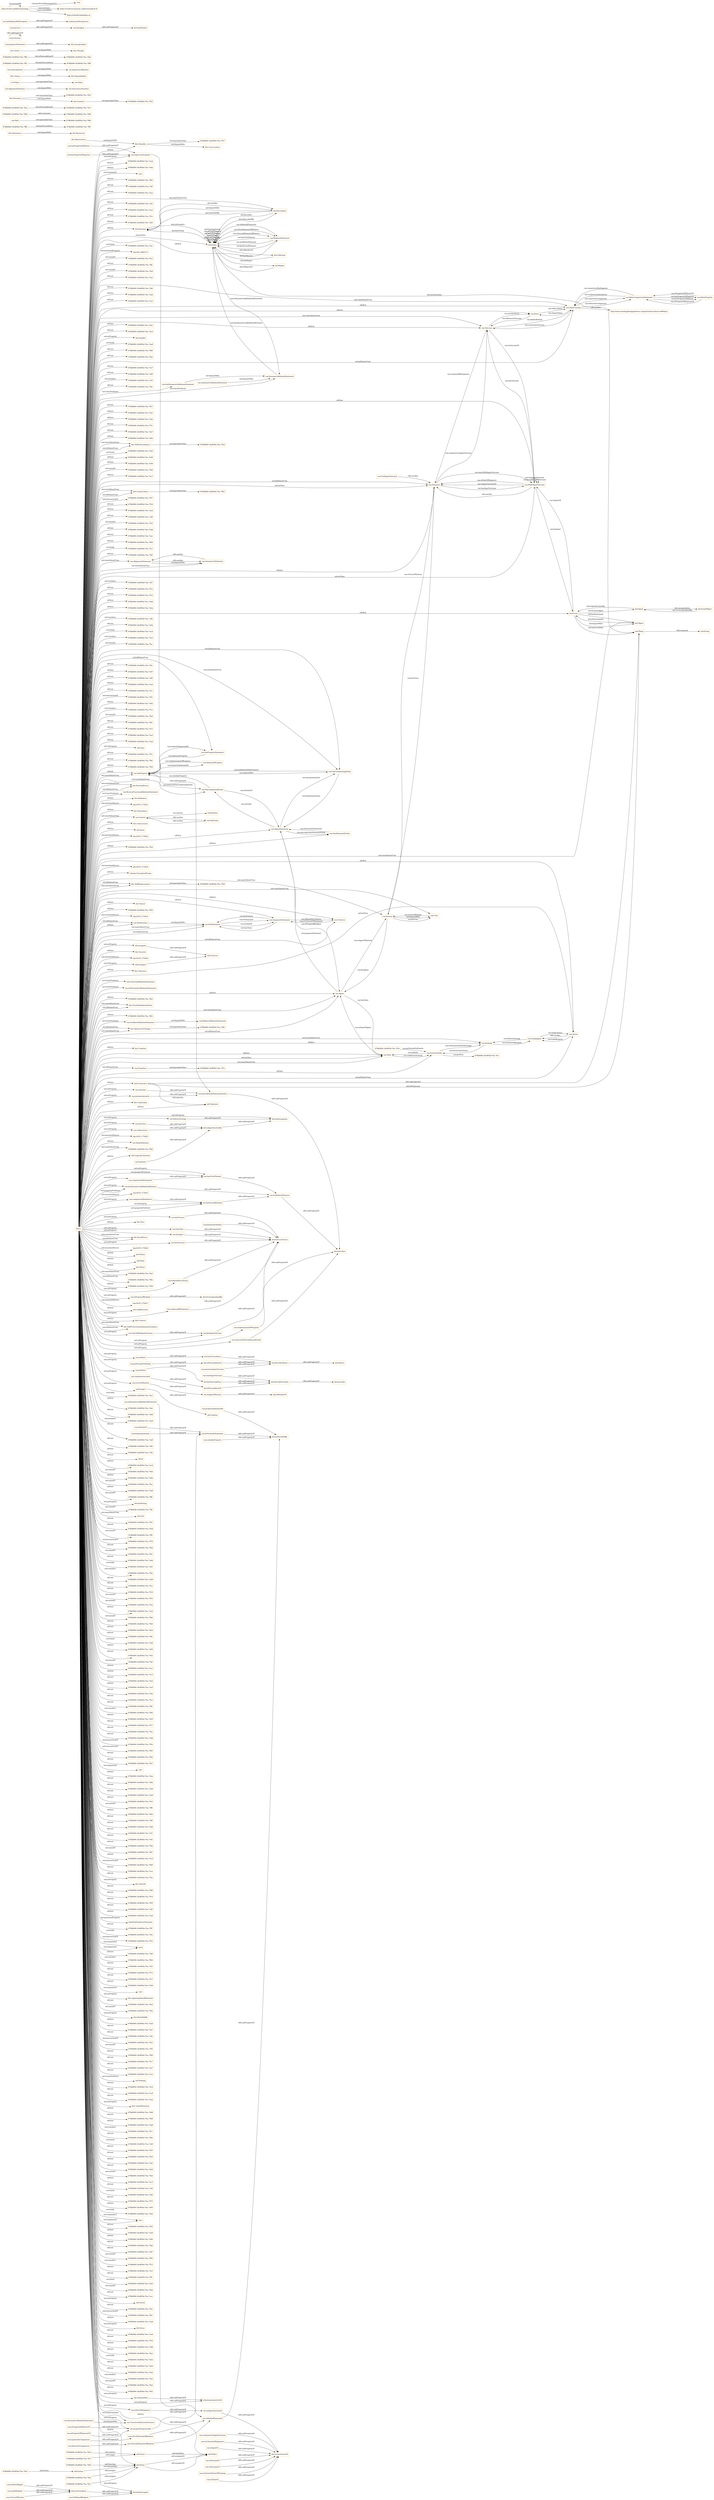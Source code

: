 digraph ar2dtool_diagram { 
rankdir=LR;
size="1501"
node [shape = rectangle, color="orange"]; "678bf490:18c895bc74a:-7f2d" "bhv:Dominance" "678bf490:18c895bc74a:-7f56" "dul:Situation" "678bf490:18c895bc74a:-7ff6" "odrl:Action" "vae:Path" "678bf490:18c895bc74a:-7fdb" "678bf490:18c895bc74a:-7fea" "678bf490:18c895bc74a:-7f43" "vae:AntiSymmetricRelationStatement" "bhv:PersonalFocus" "vae:ReverseFunctionalRelationStatement" "bhv:Hedonism" "obo:NCIT_C75921" "bhv:Societal" "bhv:Universalism" "vae:AwarenessSituation" "vae:Value" "678bf490:18c895bc74a:-7f39" "bhv:Stimulation" "odrl:Policy" "bhv:Achievement" "dul:Norm" "obo:NCIT_C75922" "vae:AlignmentSituation" "odrl:Operator" "678bf490:18c895bc74a:-7f24" "vae:VaeProperty" "bhv:SelfTrascendence" "678bf490:18c895bc74a:-7f84" "vae:Outcome" "vae:AsymmetricRelationStatement" "obo:NCIT_C75918" "schema:ConceptualFrame" "vae:VaeEntity" "vae:MultiInputOutcome" "bhv:Conservation" "678bf490:18c895bc74a:-7fe4" "vae:AlignmentStatement" "bhv:Dependability" "dul:SocialObject" "bhv:Caring" "odrl:Asset" "bhv:Nature" "678bf490:18c895bc74a:-7f50" "vae:Generalization" "obo:NCIT_C75919" "vae:Context" "vae:SymmetricRelationStatement" "vae:ActionOnState" "vae:VaeStatement" "678bf490:18c895bc74a:-7fde" "bhv:Security" "obo:NCIT_C75924" "dul:Object" "bhv:Tolerance" "vae:System" "bhv:Humility" "678bf490:18c895bc74a:-7ff3" "678bf490:18c895bc74a:-7fcc" "vae:FunctionalRelationStatement" "odrl:Party" "vae:AntiTransitiveRelationStatement" "vae:Norm" "678bf490:18c895bc74a:-7ffc" "678bf490:18c895bc74a:-7f42" "678bf490:18c895bc74a:-7fe1" "bhv:GrowthAndAnxietyFree" "vae:User" "678bf490:18c895bc74a:-7f62" "vae:Sequence" "vae:AgentStatement" "678bf490:18c895bc74a:-7f25" "vae:VaeConditionedEntity" "678bf490:18c895bc74a:-7ff9" "bhv:Tradition" "dul:Event" "dul:Agent" "678bf490:18c895bc74a:-7fd5" "678bf490:18c895bc74a:-7fe7" "bhv:SelfEnhancement" "vae:Strategy" "vae:Agent" "bhv:Benevolence" "vae:FinalInputOutcome" "vae:VaeSituation" "bhv:Conformity" "vae:Action" "vae:TransitiveRelationStatement" "bhv:Resources" "dul:Collection" "vae:AwarenessStatement" "vae:IrreflexiveRelationStatement" "obo:NCIT_C75925" "vae:ValueDefinition" "bhv:OpennessToChange" "678bf490:18c895bc74a:-7f94" "vae:ActingAgent" "odrl:LogicalConstraint" "vae:ValueConcept" "vae:ValueProperty" "vae:ValueComparisonStatement" "vae:VaeStatementEntity" "678bf490:18c895bc74a:-7ff0" "vae:Criterion" "obo:NCIT_C75915" "bhv:Thought" "vae:Transition" "vae:State" "dul:Entity" "bhv:Face" "vae:VaeConditioningEntity" "vae:VaePropertyStatement" "678bf490:18c895bc74a:-7f63" "bhv:SocialFocus" "obo:NCIT_C75920" "odrl:Constraint" "vae:IntransitiveRelationStatement" "vae:OptimizedProperty" "dul:Theory" "dul:Region" "678bf490:18c895bc74a:-7fc9" "dul:Description" "bhv:Action" "678bf490:18c895bc74a:-7fd8" "vcvf:Value" "odrl:Rule" "bhv:Power" "vae:ImportanceRelation" "678bf490:18c895bc74a:-7fa5" "bhv:Personal" "vae:ReflexiveRelationStatement" "678bf490:18c895bc74a:-7fd2" "678bf490:18c895bc74a:-7f57" "678bf490:18c895bc74a:-7f7a" "678bf490:18c895bc74a:-7fcf" "678bf490:18c895bc74a:-7f9e" "678bf490:18c895bc74a:-7f38" "obo:NCIT_C75917" "vae:ArgumentStatement" "678bf490:18c895bc74a:-7f4b" "bhv:SelfDirection" "bhv:Concern" "vae:RelationStatement" "678bf490:18c895bc74a:-7fed" "bhv:SelfProtectionAndAnxietyAvoidance" ; /*classes style*/
	"bhv:Action" -> "bhv:Thought" [ label = "owl:disjointWith" ];
	"vae:AsymmetricRelationStatement" -> "vae:SymmetricRelationStatement" [ label = "owl:disjointWith" ];
	"vae:proposesStatement" -> "dul:conceptualizes" [ label = "rdfs:subPropertyOf" ];
	"vae:previousInputOutcome" -> "dul:directlyFollows" [ label = "rdfs:subPropertyOf" ];
	"vae:nextInputOutcome" -> "dul:directlyPrecedes" [ label = "rdfs:subPropertyOf" ];
	"vae:VaeSituation" -> "vae:VaeStatement" [ label = "owl:disjointWith" ];
	"vae:hasTrace" -> "dul:isAgentInvolvedIn" [ label = "rdfs:subPropertyOf" ];
	"vae:comparisonHasInferior" -> "vae:hasSecondElement" [ label = "rdfs:subPropertyOf" ];
	"vae:Path" -> "678bf490:18c895bc74a:-7f84" [ label = "owl:equivalentClass" ];
	"vae:isInputOf" -> "dul:isConstituentOf" [ label = "rdfs:subPropertyOf" ];
	"vae:isSymmetricallyRelatedElementIn" -> "vae:isRelatedElementIn" [ label = "rdfs:subPropertyOf" ];
	"dul:involvesAgent" -> "dul:hasParticipant" [ label = "rdfs:subPropertyOf" ];
	"terms:license" -> "terms:license" [ label = "rdfs:subPropertyOf" ];
	"dul:isAgentInvolvedIn" -> "dul:isParticipantIn" [ label = "rdfs:subPropertyOf" ];
	"bhv:SelfTrascendence" -> "678bf490:18c895bc74a:-7f2d" [ label = "owl:equivalentClass" ];
	"vae:describesVaeStatementEntity" -> "dul:describes" [ label = "rdfs:subPropertyOf" ];
	"dul:Event" -> "dul:Object" [ label = "owl:disjointWith" ];
	"vae:isPremiseOf" -> "dul:isConstituentOf" [ label = "rdfs:subPropertyOf" ];
	"vae:interpretationOn" -> "vae:describesVaeStatementEntity" [ label = "rdfs:subPropertyOf" ];
	"dul:Description" -> "dul:Situation" [ label = "owl:disjointWith" ];
	"odrl:Action" -> "odrl:Party" [ label = "owl:disjointWith" ];
	"vae:madeByAgent" -> "dul:involvesAgent" [ label = "rdfs:subPropertyOf" ];
	"dul:isPreconditionOf" -> "dul:directlyPrecedes" [ label = "rdfs:subPropertyOf" ];
	"vae:isOutcomeOf" -> "dul:isConstituentOf" [ label = "rdfs:subPropertyOf" ];
	"vae:isPresentInStatement" -> "dul:isDescribedBy" [ label = "rdfs:subPropertyOf" ];
	"vae:hasInput" -> "dul:hasConstituent" [ label = "rdfs:subPropertyOf" ];
	"bhv:Personal" -> "bhv:Societal" [ label = "owl:disjointWith" ];
	"bhv:Personal" -> "678bf490:18c895bc74a:-7f43" [ label = "owl:equivalentClass" ];
	"vae:hasUser" -> "vae:hasAgent" [ label = "rdfs:subPropertyOf" ];
	"vae:hasRelatedElement" -> "dul:describes" [ label = "rdfs:subPropertyOf" ];
	"vae:onState" -> "dul:hasPrecondition" [ label = "rdfs:subPropertyOf" ];
	"vae:hasActionOnState" -> "dul:hasConstituent" [ label = "rdfs:subPropertyOf" ];
	"dul:hasPrecondition" -> "dul:directlyFollows" [ label = "rdfs:subPropertyOf" ];
	"vae:hasPropertyOfSuperior" -> "vae:expressesProperty" [ label = "rdfs:subPropertyOf" ];
	"bhv:Conservation" -> "678bf490:18c895bc74a:-7f63" [ label = "owl:equivalentClass" ];
	"bhv:Societal" -> "678bf490:18c895bc74a:-7f25" [ label = "owl:equivalentClass" ];
	"vae:Transition" -> "678bf490:18c895bc74a:-7f7a" [ label = "owl:equivalentClass" ];
	"vae:comparisonHasSuperior" -> "vae:hasFirstElement" [ label = "rdfs:subPropertyOf" ];
	"vae:hasOutcome" -> "dul:hasConstituent" [ label = "rdfs:subPropertyOf" ];
	"vae:isProposedByAgent" -> "dul:isConceptualizedBy" [ label = "rdfs:subPropertyOf" ];
	"bhv:Dominance" -> "bhv:Resources" [ label = "owl:disjointWith" ];
	"vae:isEntityOf" -> "vae:isPresentInStatement" [ label = "rdfs:subPropertyOf" ];
	"vae:MultiInputOutcome" -> "vae:Sequence" [ label = "rdfs:seeAlso" ];
	"vae:propertyExpressedAt" -> "vae:isPresentInStatement" [ label = "rdfs:subPropertyOf" ];
	"vae:hasState" -> "dul:isAgentInvolvedIn" [ label = "rdfs:subPropertyOf" ];
	"vae:AwarenessStatement" -> "vae:AlignmentStatement" [ label = "rdfs:seeAlso" ];
	"bhv:Caring" -> "bhv:Dependability" [ label = "owl:disjointWith" ];
	"vae:isAgentOfSystem" -> "dul:isMemberOf" [ label = "rdfs:subPropertyOf" ];
	"vae:ValueConcept" -> "http://www.ontologydesignpatterns.org/ont/values/valuecore#Value" [ label = "rdfs:seeAlso" ];
	"vae:isInputOutcomeOf" -> "dul:isConstituentOf" [ label = "rdfs:subPropertyOf" ];
	"vae:expressesProperty" -> "vae:describesVaeStatementEntity" [ label = "rdfs:subPropertyOf" ];
	"vae:hasAgent" -> "dul:hasMember" [ label = "rdfs:subPropertyOf" ];
	"vae:isFollowedByAgent" -> "dul:hasParticipant" [ label = "rdfs:subPropertyOf" ];
	"vae:hasRelationWithProperty" -> "schema:hasPerspective" [ label = "rdfs:subPropertyOf" ];
	"vae:perform" -> "dul:hasPostcondition" [ label = "rdfs:subPropertyOf" ];
	"vcvf:Value" -> "vae:Value" [ label = "owl:equivalentClass" ];
	"vae:isTraceOfSystem" -> "dul:involvesAgent" [ label = "rdfs:subPropertyOf" ];
	"vae:conditionsActionIn" -> "dul:isPreconditionOf" [ label = "rdfs:subPropertyOf" ];
	"vae:superiorInComparison" -> "vae:isFirstElementOfRelation" [ label = "rdfs:subPropertyOf" ];
	"vae:System" -> "vae:User" [ label = "owl:disjointWith" ];
	"vae:followsStrategy" -> "dul:isParticipantIn" [ label = "rdfs:subPropertyOf" ];
	"vae:hasPropertyOfInferior" -> "vae:expressesProperty" [ label = "rdfs:subPropertyOf" ];
	"vae:composedBySequence" -> "dul:hasConstituent" [ label = "rdfs:subPropertyOf" ];
	"vae:AlignmentSituation" -> "vae:AwarenessSituation" [ label = "owl:disjointWith" ];
	"https://w3id.org/def/vaeontology" -> "vae:" [ label = "vann:preferredNamespaceUri" ];
	"https://w3id.org/def/vaeontology" -> "https://creativecommons.org/licenses/by/4.0/" [ label = "terms:license" ];
	"https://w3id.org/def/vaeontology" -> "https://w3id.org/def/vaeontology" [ label = "owl:versionIRI" ];
	"https://w3id.org/def/vaeontology" -> "https://chowlk.linkeddata.es" [ label = "mod:createdWith" ];
	"vae:isActionOnStateOfStrategy" -> "dul:isConstituentOf" [ label = "rdfs:subPropertyOf" ];
	"vae:startsWithInputOutcome" -> "vae:hasInputOutcome" [ label = "rdfs:subPropertyOf" ];
	"vae:isOptimizationOfProperty" -> "dul:describes" [ label = "rdfs:subPropertyOf" ];
	"vae:propertyOptimizedAt" -> "dul:isDescribedBy" [ label = "rdfs:subPropertyOf" ];
	"bhv:Humility" -> "bhv:Universalism" [ label = "owl:disjointWith" ];
	"bhv:Humility" -> "678bf490:18c895bc74a:-7f57" [ label = "owl:equivalentClass" ];
	"vae:FinalInputOutcome" -> "vae:Sequence" [ label = "rdfs:seeAlso" ];
	"odrl:target" -> "odrl:relation" [ label = "rdfs:subPropertyOf" ];
	"bhv:SelfEnhancement" -> "678bf490:18c895bc74a:-7f39" [ label = "owl:equivalentClass" ];
	"dul:directlyPrecedes" -> "dul:precedes" [ label = "rdfs:subPropertyOf" ];
	"vae:makesAction" -> "dul:isAgentInvolvedIn" [ label = "rdfs:subPropertyOf" ];
	"vae:satisfiesProperty" -> "dul:isDescribedBy" [ label = "rdfs:subPropertyOf" ];
	"vae:hasSecondElement" -> "vae:hasRelatedElement" [ label = "rdfs:subPropertyOf" ];
	"vae:relationWith" -> "schema:perspectiveOn" [ label = "rdfs:subPropertyOf" ];
	"vae:isFirstElementOfRelation" -> "vae:isRelatedElementIn" [ label = "rdfs:subPropertyOf" ];
	"vae:measuredOnConditionedEntity" -> "dul:describes" [ label = "rdfs:subPropertyOf" ];
	"vae:Action" -> "vae:ActingAgent" [ label = "rdfs:seeAlso" ];
	"vae:hasFirstElement" -> "vae:hasRelatedElement" [ label = "rdfs:subPropertyOf" ];
	"vae:inferiorInComparison" -> "vae:isSecondElementOfRelation" [ label = "rdfs:subPropertyOf" ];
	"vae:VaeEntity" -> "vae:Context" [ label = "rdfs:seeAlso" ];
	"vae:isRelatedElementIn" -> "dul:isDescribedBy" [ label = "rdfs:subPropertyOf" ];
	"vae:isClaimOf" -> "dul:isConstituentOf" [ label = "rdfs:subPropertyOf" ];
	"vae:hasInputOutcome" -> "dul:hasConstituent" [ label = "rdfs:subPropertyOf" ];
	"vae:isPropertyOfSuperiorOf" -> "vae:propertyExpressedAt" [ label = "rdfs:subPropertyOf" ];
	"vae:isStateOfAgent" -> "dul:involvesAgent" [ label = "rdfs:subPropertyOf" ];
	"vae:Generalization" -> "vae:ImportanceRelation" [ label = "owl:disjointWith" ];
	"vae:IntransitiveRelationStatement" -> "vae:TransitiveRelationStatement" [ label = "owl:disjointWith" ];
	"vae:Context" -> "vae:VaeEntity" [ label = "rdfs:seeAlso" ];
	"NULL" -> "678bf490:18c895bc74a:-7ee1" [ label = "swrl:body" ];
	"NULL" -> "678bf490:18c895bc74a:-7ebc" [ label = "rdf:first" ];
	"NULL" -> "678bf490:18c895bc74a:-7e8d" [ label = "rdf:rest" ];
	"NULL" -> "678bf490:18c895bc74a:-7ee9" [ label = "owl:members" ];
	"NULL" -> "678bf490:18c895bc74a:-7f24" [ label = "rdf:first" ];
	"NULL" -> "678bf490:18c895bc74a:-7edf" [ label = "rdf:rest" ];
	"NULL" -> "678bf490:18c895bc74a:-7f4f" [ label = "rdf:rest" ];
	"NULL" -> "678bf490:18c895bc74a:-7e8c" [ label = "rdf:first" ];
	"NULL" -> "bhv:PersonalFocus" [ label = "owl:someValuesFrom" ];
	"NULL" -> "bhv:Hedonism" [ label = "rdf:first" ];
	"NULL" -> "bhv:Conservation" [ label = "owl:allValuesFrom" ];
	"NULL" -> "rdf:nil" [ label = "rdf:rest" ];
	"NULL" -> "678bf490:18c895bc74a:-7ec9" [ label = "rdf:first" ];
	"NULL" -> "vae:VaeConditioningEntity" [ label = "owl:someValuesFrom" ];
	"NULL" -> "vae:isBasedOnCriterion" [ label = "owl:onProperty" ];
	"NULL" -> "678bf490:18c895bc74a:-7fe6" [ label = "owl:unionOf" ];
	"NULL" -> "678bf490:18c895bc74a:-7e9b" [ label = "rdf:first" ];
	"NULL" -> "vae:interpretationOn" [ label = "owl:onProperty" ];
	"NULL" -> "678bf490:18c895bc74a:-7fce" [ label = "owl:unionOf" ];
	"NULL" -> "678bf490:18c895bc74a:-7ed8" [ label = "rdf:first" ];
	"NULL" -> "678bf490:18c895bc74a:-7ffb" [ label = "owl:unionOf" ];
	"NULL" -> "odrl:assignee" [ label = "owl:onProperty" ];
	"NULL" -> "vae:expressesProperty" [ label = "owl:onProperty" ];
	"NULL" -> "vae:VaeSituation" [ label = "owl:allValuesFrom" ];
	"NULL" -> "dul:hasSetting" [ label = "owl:onProperty" ];
	"NULL" -> "bhv:SelfTrascendence" [ label = "owl:someValuesFrom" ];
	"NULL" -> "678bf490:18c895bc74a:-7ff2" [ label = "owl:unionOf" ];
	"NULL" -> "owl:real" [ label = "owl:someValuesFrom" ];
	"NULL" -> "678bf490:18c895bc74a:-7f07" [ label = "rdf:rest" ];
	"NULL" -> "678bf490:18c895bc74a:-7ee8" [ label = "rdf:rest" ];
	"NULL" -> "678bf490:18c895bc74a:-7ff5" [ label = "owl:unionOf" ];
	"NULL" -> "odrl:LogicalConstraint" [ label = "rdf:first" ];
	"NULL" -> "678bf490:18c895bc74a:-7f79" [ label = "owl:intersectionOf" ];
	"NULL" -> "678bf490:18c895bc74a:-7f0d" [ label = "rdf:rest" ];
	"NULL" -> "678bf490:18c895bc74a:-7fd1" [ label = "owl:unionOf" ];
	"NULL" -> "vae:onEntity" [ label = "owl:onProperty" ];
	"NULL" -> "678bf490:18c895bc74a:-7edb" [ label = "rdf:rest" ];
	"NULL" -> "vae:VaeConditioningEntity" [ label = "owl:allValuesFrom" ];
	"NULL" -> "678bf490:18c895bc74a:-7e91" [ label = "swrl:body" ];
	"NULL" -> "vae:comparisonHasInferior" [ label = "owl:onProperty" ];
	"NULL" -> "678bf490:18c895bc74a:-7f0a" [ label = "owl:members" ];
	"NULL" -> "678bf490:18c895bc74a:-7ed9" [ label = "rdf:rest" ];
	"NULL" -> "678bf490:18c895bc74a:-7fca" [ label = "rdf:rest" ];
	"NULL" -> "vae:isUserOfSystem" [ label = "owl:onProperty" ];
	"NULL" -> "vae:FunctionalRelationStatement" [ label = "swrl:classPredicate" ];
	"NULL" -> "vae:ActionOnState" [ label = "rdf:first" ];
	"NULL" -> "vae:VaeStatement" [ label = "owl:someValuesFrom" ];
	"NULL" -> "678bf490:18c895bc74a:-7f19" [ label = "rdf:rest" ];
	"NULL" -> "vae:Criterion" [ label = "owl:allValuesFrom" ];
	"NULL" -> "vae:SymmetricRelationStatement" [ label = "swrl:classPredicate" ];
	"NULL" -> "vae:hasFirstElement" [ label = "owl:onProperty" ];
	"NULL" -> "678bf490:18c895bc74a:-7f53" [ label = "owl:unionOf" ];
	"NULL" -> "bhv:GrowthAndAnxietyFree" [ label = "owl:someValuesFrom" ];
	"NULL" -> "vae:Strategy" [ label = "owl:someValuesFrom" ];
	"NULL" -> "obo:NCIT_C75922" [ label = "owl:annotatedSource" ];
	"NULL" -> "678bf490:18c895bc74a:-7fcb" [ label = "owl:unionOf" ];
	"NULL" -> "vae:Action" [ label = "rdf:first" ];
	"NULL" -> "678bf490:18c895bc74a:-7ecb" [ label = "rdf:first" ];
	"NULL" -> "vae:hasOutcome" [ label = "owl:onProperty" ];
	"NULL" -> "obo:NCIT_C75920" [ label = "owl:annotatedSource" ];
	"NULL" -> "678bf490:18c895bc74a:-7f9d" [ label = "owl:unionOf" ];
	"NULL" -> "678bf490:18c895bc74a:-7f20" [ label = "rdf:rest" ];
	"NULL" -> "678bf490:18c895bc74a:-7eb4" [ label = "rdf:first" ];
	"NULL" -> "678bf490:18c895bc74a:-7fdc" [ label = "rdf:rest" ];
	"NULL" -> "678bf490:18c895bc74a:-7e96" [ label = "swrl:head" ];
	"NULL" -> "vae:AwarenessStatement" [ label = "owl:someValuesFrom" ];
	"NULL" -> "678bf490:18c895bc74a:-7e84" [ label = "rdf:first" ];
	"NULL" -> "vae:hasSecondElement" [ label = "owl:onProperty" ];
	"NULL" -> "vae:startsWithInputOutcome" [ label = "owl:onProperty" ];
	"NULL" -> "678bf490:18c895bc74a:-7fd3" [ label = "rdf:rest" ];
	"NULL" -> "678bf490:18c895bc74a:-7fef" [ label = "owl:unionOf" ];
	"NULL" -> "678bf490:18c895bc74a:-7ea1" [ label = "rdf:rest" ];
	"NULL" -> "678bf490:18c895bc74a:-7ec3" [ label = "rdf:first" ];
	"NULL" -> "678bf490:18c895bc74a:-7fcd" [ label = "rdf:rest" ];
	"NULL" -> "678bf490:18c895bc74a:-7eaf" [ label = "rdf:first" ];
	"NULL" -> "678bf490:18c895bc74a:-7e9a" [ label = "rdf:rest" ];
	"NULL" -> "odrl:Operator" [ label = "rdf:first" ];
	"NULL" -> "678bf490:18c895bc74a:-7fa3" [ label = "rdf:rest" ];
	"NULL" -> "678bf490:18c895bc74a:-7ff4" [ label = "rdf:rest" ];
	"NULL" -> "678bf490:18c895bc74a:-7f00" [ label = "owl:members" ];
	"NULL" -> "678bf490:18c895bc74a:-7e93" [ label = "rdf:first" ];
	"NULL" -> "678bf490:18c895bc74a:-7f77" [ label = "rdf:rest" ];
	"NULL" -> "678bf490:18c895bc74a:-7fee" [ label = "rdf:rest" ];
	"NULL" -> "vae:Agent" [ label = "owl:someValuesFrom" ];
	"NULL" -> "vae:isStartOfSequence" [ label = "owl:onProperty" ];
	"NULL" -> "678bf490:18c895bc74a:-7e98" [ label = "rdf:rest" ];
	"NULL" -> "bhv:Tradition" [ label = "rdf:first" ];
	"NULL" -> "vae:hasInput" [ label = "owl:onProperty" ];
	"NULL" -> "678bf490:18c895bc74a:-7f2b" [ label = "owl:intersectionOf" ];
	"NULL" -> "678bf490:18c895bc74a:-7f83" [ label = "owl:intersectionOf" ];
	"NULL" -> "678bf490:18c895bc74a:-7f02" [ label = "rdf:rest" ];
	"NULL" -> "vae:Sequence" [ label = "owl:onClass" ];
	"NULL" -> "678bf490:18c895bc74a:-7f47" [ label = "rdf:rest" ];
	"NULL" -> "vae:c" [ label = "swrl:argument2" ];
	"NULL" -> "678bf490:18c895bc74a:-7ebe" [ label = "rdf:first" ];
	"NULL" -> "678bf490:18c895bc74a:-7f9e" [ label = "owl:allValuesFrom" ];
	"NULL" -> "678bf490:18c895bc74a:-7e8b" [ label = "rdf:rest" ];
	"NULL" -> "678bf490:18c895bc74a:-7ed0" [ label = "rdf:rest" ];
	"NULL" -> "vae:VaeConditionedEntity" [ label = "owl:someValuesFrom" ];
	"NULL" -> "678bf490:18c895bc74a:-7edd" [ label = "rdf:rest" ];
	"NULL" -> "bhv:SelfEnhancement" [ label = "owl:someValuesFrom" ];
	"NULL" -> "678bf490:18c895bc74a:-7fe5" [ label = "rdf:rest" ];
	"NULL" -> "678bf490:18c895bc74a:-7ff8" [ label = "owl:unionOf" ];
	"NULL" -> "678bf490:18c895bc74a:-7e8e" [ label = "rdf:first" ];
	"NULL" -> "678bf490:18c895bc74a:-7fdf" [ label = "rdf:rest" ];
	"NULL" -> "bhv:GrowthAndAnxietyFree" [ label = "owl:allValuesFrom" ];
	"NULL" -> "vae:Outcome" [ label = "owl:someValuesFrom" ];
	"NULL" -> "678bf490:18c895bc74a:-7e89" [ label = "rdf:rest" ];
	"NULL" -> "bhv:SelfDirection" [ label = "rdf:first" ];
	"NULL" -> "vae:hasInputOutcome" [ label = "owl:onProperty" ];
	"NULL" -> "678bf490:18c895bc74a:-7f94" [ label = "owl:someValuesFrom" ];
	"NULL" -> "dul:Theory" [ label = "rdf:first" ];
	"NULL" -> "678bf490:18c895bc74a:-7ef1" [ label = "rdf:rest" ];
	"NULL" -> "678bf490:18c895bc74a:-7efe" [ label = "rdf:rest" ];
	"NULL" -> "dul:Event" [ label = "rdf:first" ];
	"NULL" -> "678bf490:18c895bc74a:-7f5b" [ label = "rdf:rest" ];
	"NULL" -> "678bf490:18c895bc74a:-7fd7" [ label = "owl:unionOf" ];
	"NULL" -> "678bf490:18c895bc74a:-7ecd" [ label = "rdf:first" ];
	"NULL" -> "678bf490:18c895bc74a:-7f49" [ label = "owl:intersectionOf" ];
	"NULL" -> "678bf490:18c895bc74a:-7ece" [ label = "rdf:rest" ];
	"NULL" -> "vae:ArgumentStatement" [ label = "rdf:first" ];
	"NULL" -> "678bf490:18c895bc74a:-7f3e" [ label = "rdf:rest" ];
	"NULL" -> "678bf490:18c895bc74a:-7fa5" [ label = "owl:someValuesFrom" ];
	"NULL" -> "bhv:attitude" [ label = "owl:onProperty" ];
	"NULL" -> "678bf490:18c895bc74a:-7fd6" [ label = "rdf:rest" ];
	"NULL" -> "678bf490:18c895bc74a:-7f14" [ label = "rdf:rest" ];
	"NULL" -> "678bf490:18c895bc74a:-7f59" [ label = "rdf:rest" ];
	"NULL" -> "678bf490:18c895bc74a:-7ef5" [ label = "rdf:rest" ];
	"NULL" -> "vae:Norm" [ label = "rdf:first" ];
	"NULL" -> "schema:perspectiveOn" [ label = "owl:onProperty" ];
	"NULL" -> "678bf490:18c895bc74a:-7ea6" [ label = "rdf:first" ];
	"NULL" -> "oboInOwl:hasExactSynonym" [ label = "owl:annotatedProperty" ];
	"NULL" -> "678bf490:18c895bc74a:-7ff7" [ label = "rdf:rest" ];
	"NULL" -> "678bf490:18c895bc74a:-7e9c" [ label = "swrl:body" ];
	"NULL" -> "vae:VaeProperty" [ label = "rdf:first" ];
	"NULL" -> "678bf490:18c895bc74a:-7f55" [ label = "owl:intersectionOf" ];
	"NULL" -> "vae:hasSymmetricallyRelatedElement" [ label = "owl:onProperty" ];
	"NULL" -> "vae:AntiTransitiveRelationStatement" [ label = "swrl:classPredicate" ];
	"NULL" -> "vae:b" [ label = "swrl:argument2" ];
	"NULL" -> "678bf490:18c895bc74a:-7ebf" [ label = "rdf:rest" ];
	"NULL" -> "678bf490:18c895bc74a:-7f04" [ label = "owl:members" ];
	"NULL" -> "678bf490:18c895bc74a:-7f2f" [ label = "rdf:rest" ];
	"NULL" -> "obo:NCIT_C75924" [ label = "owl:annotatedSource" ];
	"NULL" -> "678bf490:18c895bc74a:-7f73" [ label = "rdf:rest" ];
	"NULL" -> "678bf490:18c895bc74a:-7fc7" [ label = "rdf:rest" ];
	"NULL" -> "678bf490:18c895bc74a:-7e94" [ label = "rdf:rest" ];
	"NULL" -> "678bf490:18c895bc74a:-7f50" [ label = "rdf:first" ];
	"NULL" -> "vae:t" [ label = "swrl:argument1" ];
	"NULL" -> "bhv:opposingValueMotivation" [ label = "owl:onProperty" ];
	"NULL" -> "678bf490:18c895bc74a:-7fe8" [ label = "rdf:rest" ];
	"NULL" -> "678bf490:18c895bc74a:-7fda" [ label = "owl:unionOf" ];
	"NULL" -> "bhv:Humility" [ label = "rdf:first" ];
	"NULL" -> "dul:isSatisfiedBy" [ label = "owl:onProperty" ];
	"NULL" -> "678bf490:18c895bc74a:-7ea0" [ label = "rdf:first" ];
	"NULL" -> "vae:hasFirstElement" [ label = "swrl:propertyPredicate" ];
	"NULL" -> "678bf490:18c895bc74a:-7ed7" [ label = "rdf:rest" ];
	"NULL" -> "678bf490:18c895bc74a:-7efa" [ label = "rdf:rest" ];
	"NULL" -> "678bf490:18c895bc74a:-7f23" [ label = "owl:intersectionOf" ];
	"NULL" -> "vae:State" [ label = "owl:onClass" ];
	"NULL" -> "678bf490:18c895bc74a:-7f5f" [ label = "owl:unionOf" ];
	"NULL" -> "678bf490:18c895bc74a:-7fd9" [ label = "rdf:rest" ];
	"NULL" -> "678bf490:18c895bc74a:-7f17" [ label = "rdf:rest" ];
	"NULL" -> "678bf490:18c895bc74a:-7ea7" [ label = "rdf:rest" ];
	"NULL" -> "678bf490:18c895bc74a:-7eca" [ label = "rdf:rest" ];
	"NULL" -> "bhv:OpennessToChange" [ label = "owl:allValuesFrom" ];
	"NULL" -> "owl:Nothing" [ label = "swrl:classPredicate" ];
	"NULL" -> "678bf490:18c895bc74a:-7ec0" [ label = "rdf:first" ];
	"NULL" -> "678bf490:18c895bc74a:-7ec8" [ label = "rdf:rest" ];
	"NULL" -> "678bf490:18c895bc74a:-7eeb" [ label = "rdf:rest" ];
	"NULL" -> "vae:VaeSituation" [ label = "rdf:first" ];
	"NULL" -> "bhv:valueMotivation" [ label = "owl:onProperty" ];
	"NULL" -> "678bf490:18c895bc74a:-7e88" [ label = "rdf:first" ];
	"NULL" -> "vae:relationWith" [ label = "owl:onProperty" ];
	"NULL" -> "678bf490:18c895bc74a:-7f08" [ label = "rdf:rest" ];
	"NULL" -> "bhv:Stimulation" [ label = "rdf:first" ];
	"NULL" -> "678bf490:18c895bc74a:-7eb6" [ label = "rdf:first" ];
	"NULL" -> "vae:hasSecondElement" [ label = "swrl:propertyPredicate" ];
	"NULL" -> "678bf490:18c895bc74a:-7f11" [ label = "owl:members" ];
	"NULL" -> "vae:ReverseFunctionalRelationStatement" [ label = "swrl:classPredicate" ];
	"NULL" -> "678bf490:18c895bc74a:-7f0e" [ label = "rdf:rest" ];
	"NULL" -> "678bf490:18c895bc74a:-7e9f" [ label = "swrl:head" ];
	"NULL" -> "vae:Action" [ label = "owl:onClass" ];
	"NULL" -> "678bf490:18c895bc74a:-7f33" [ label = "rdf:rest" ];
	"NULL" -> "678bf490:18c895bc74a:-7f29" [ label = "rdf:rest" ];
	"NULL" -> "678bf490:18c895bc74a:-7edc" [ label = "rdf:first" ];
	"NULL" -> "odrl:Constraint" [ label = "rdf:first" ];
	"NULL" -> "678bf490:18c895bc74a:-7eb9" [ label = "rdf:rest" ];
	"NULL" -> "odrl:target" [ label = "owl:onProperty" ];
	"NULL" -> "vae:AntiSymmetricRelationStatement" [ label = "swrl:classPredicate" ];
	"NULL" -> "678bf490:18c895bc74a:-7fe0" [ label = "owl:unionOf" ];
	"NULL" -> "678bf490:18c895bc74a:-7ec5" [ label = "rdf:first" ];
	"NULL" -> "vae:Transition" [ label = "owl:allValuesFrom" ];
	"NULL" -> "678bf490:18c895bc74a:-7efd" [ label = "rdf:rest" ];
	"NULL" -> "678bf490:18c895bc74a:-7e85" [ label = "swrl:head" ];
	"NULL" -> "vae:makesAction" [ label = "owl:onProperty" ];
	"NULL" -> "vae:TransitiveRelationStatement" [ label = "swrl:classPredicate" ];
	"NULL" -> "dul:Object" [ label = "owl:someValuesFrom" ];
	"NULL" -> "678bf490:18c895bc74a:-7f75" [ label = "rdf:rest" ];
	"NULL" -> "678bf490:18c895bc74a:-7e95" [ label = "rdf:first" ];
	"NULL" -> "vae:onState" [ label = "owl:onProperty" ];
	"NULL" -> "dul:isParticipantIn" [ label = "owl:onProperty" ];
	"NULL" -> "vae:VaeProperty" [ label = "owl:someValuesFrom" ];
	"NULL" -> "bhv:SelfProtectionAndAnxietyAvoidance" [ label = "owl:someValuesFrom" ];
	"NULL" -> "vae:Agent" [ label = "owl:allValuesFrom" ];
	"NULL" -> "678bf490:18c895bc74a:-7ed2" [ label = "swrl:body" ];
	"NULL" -> "vae:a" [ label = "swrl:argument1" ];
	"NULL" -> "678bf490:18c895bc74a:-7f45" [ label = "rdf:rest" ];
	"NULL" -> "678bf490:18c895bc74a:-7ed4" [ label = "rdf:first" ];
	"NULL" -> "678bf490:18c895bc74a:-7f38" [ label = "rdf:first" ];
	"NULL" -> "obo:NCIT_C75921" [ label = "owl:annotatedSource" ];
	"NULL" -> "678bf490:18c895bc74a:-7e9e" [ label = "rdf:first" ];
	"NULL" -> "dul:Situation" [ label = "rdf:first" ];
	"NULL" -> "678bf490:18c895bc74a:-7fd0" [ label = "rdf:rest" ];
	"NULL" -> "678bf490:18c895bc74a:-7e87" [ label = "rdf:rest" ];
	"NULL" -> "678bf490:18c895bc74a:-7f93" [ label = "owl:unionOf" ];
	"NULL" -> "bhv:SelfEnhancement" [ label = "owl:allValuesFrom" ];
	"NULL" -> "dul:Description" [ label = "owl:someValuesFrom" ];
	"NULL" -> "678bf490:18c895bc74a:-7f15" [ label = "owl:members" ];
	"NULL" -> "bhv:Conservation" [ label = "owl:someValuesFrom" ];
	"NULL" -> "678bf490:18c895bc74a:-7ecf" [ label = "rdf:first" ];
	"NULL" -> "678bf490:18c895bc74a:-7ff1" [ label = "rdf:rest" ];
	"NULL" -> "678bf490:18c895bc74a:-7ed5" [ label = "swrl:head" ];
	"NULL" -> "678bf490:18c895bc74a:-7fd4" [ label = "owl:unionOf" ];
	"NULL" -> "bhv:PersonalFocus" [ label = "owl:allValuesFrom" ];
	"NULL" -> "678bf490:18c895bc74a:-7ecc" [ label = "rdf:rest" ];
	"NULL" -> "schema:ConceptualFrame" [ label = "rdf:first" ];
	"NULL" -> "vae:Strategy" [ label = "rdf:first" ];
	"NULL" -> "vae:Outcome" [ label = "rdf:first" ];
	"NULL" -> "odrl:action" [ label = "owl:onProperty" ];
	"NULL" -> "678bf490:18c895bc74a:-7f3c" [ label = "rdf:rest" ];
	"NULL" -> "678bf490:18c895bc74a:-7f61" [ label = "owl:intersectionOf" ];
	"NULL" -> "vae:isProposedByAgent" [ label = "owl:onProperty" ];
	"NULL" -> "678bf490:18c895bc74a:-7ea8" [ label = "rdf:first" ];
	"NULL" -> "bhv:focus" [ label = "owl:onProperty" ];
	"NULL" -> "678bf490:18c895bc74a:-7eed" [ label = "rdf:rest" ];
	"NULL" -> "678bf490:18c895bc74a:-7f5d" [ label = "rdf:rest" ];
	"NULL" -> "678bf490:18c895bc74a:-7e86" [ label = "rdf:first" ];
	"NULL" -> "678bf490:18c895bc74a:-7fe2" [ label = "rdf:rest" ];
	"NULL" -> "678bf490:18c895bc74a:-7f56" [ label = "rdf:first" ];
	"NULL" -> "678bf490:18c895bc74a:-7eb2" [ label = "swrl:body" ];
	"NULL" -> "678bf490:18c895bc74a:-7eb0" [ label = "rdf:rest" ];
	"NULL" -> "678bf490:18c895bc74a:-7ebd" [ label = "rdf:rest" ];
	"NULL" -> "obo:NCIT_C75918" [ label = "owl:annotatedSource" ];
	"NULL" -> "678bf490:18c895bc74a:-7eee" [ label = "owl:members" ];
	"NULL" -> "678bf490:18c895bc74a:-7fa4" [ label = "owl:unionOf" ];
	"NULL" -> "678bf490:18c895bc74a:-7f03" [ label = "rdf:rest" ];
	"NULL" -> "678bf490:18c895bc74a:-7ee4" [ label = "rdf:rest" ];
	"NULL" -> "678bf490:18c895bc74a:-7eda" [ label = "rdf:first" ];
	"NULL" -> "vae:MultiInputOutcome" [ label = "rdf:first" ];
	"NULL" -> "vae:r" [ label = "swrl:argument1" ];
	"NULL" -> "678bf490:18c895bc74a:-7f92" [ label = "rdf:rest" ];
	"NULL" -> "678bf490:18c895bc74a:-7eff" [ label = "rdf:rest" ];
	"NULL" -> "bhv:SelfProtectionAndAnxietyAvoidance" [ label = "owl:allValuesFrom" ];
	"NULL" -> "678bf490:18c895bc74a:-7eae" [ label = "rdf:rest" ];
	"NULL" -> "vae:ValueDefinition" [ label = "rdf:first" ];
	"NULL" -> "678bf490:18c895bc74a:-7ef2" [ label = "rdf:rest" ];
	"NULL" -> "678bf490:18c895bc74a:-7ea2" [ label = "rdf:first" ];
	"NULL" -> "678bf490:18c895bc74a:-7f1e" [ label = "rdf:rest" ];
	"NULL" -> "678bf490:18c895bc74a:-7e83" [ label = "rdf:rest" ];
	"NULL" -> "bhv:Security" [ label = "rdf:first" ];
	"NULL" -> "vae:AgentStatement" [ label = "rdf:first" ];
	"NULL" -> "678bf490:18c895bc74a:-7eac" [ label = "swrl:head" ];
	"NULL" -> "vae:propertyExpressedAt" [ label = "owl:onProperty" ];
	"NULL" -> "vae:AlignmentStatement" [ label = "owl:someValuesFrom" ];
	"NULL" -> "bhv:OpennessToChange" [ label = "owl:someValuesFrom" ];
	"NULL" -> "obo:IAO_0000115" [ label = "owl:annotatedProperty" ];
	"NULL" -> "678bf490:18c895bc74a:-7fe3" [ label = "owl:unionOf" ];
	"NULL" -> "dul:hasParticipant" [ label = "owl:onProperty" ];
	"NULL" -> "678bf490:18c895bc74a:-7ffa" [ label = "rdf:rest" ];
	"NULL" -> "odrl:assigner" [ label = "owl:onProperty" ];
	"NULL" -> "678bf490:18c895bc74a:-7fc8" [ label = "owl:unionOf" ];
	"NULL" -> "678bf490:18c895bc74a:-7ea5" [ label = "rdf:rest" ];
	"NULL" -> "678bf490:18c895bc74a:-7ef6" [ label = "rdf:rest" ];
	"NULL" -> "678bf490:18c895bc74a:-7eab" [ label = "rdf:first" ];
	"NULL" -> "bhv:SocialFocus" [ label = "owl:someValuesFrom" ];
	"NULL" -> "678bf490:18c895bc74a:-7ee3" [ label = "rdf:rest" ];
	"NULL" -> "678bf490:18c895bc74a:-7eb1" [ label = "rdf:first" ];
	"NULL" -> "678bf490:18c895bc74a:-7ec6" [ label = "rdf:rest" ];
	"NULL" -> "dul:satisfies" [ label = "owl:onProperty" ];
	"NULL" -> "vae:VaePropertyStatement" [ label = "owl:allValuesFrom" ];
	"NULL" -> "vae:a" [ label = "swrl:argument2" ];
	"NULL" -> "odrl:Rule" [ label = "rdf:first" ];
	"NULL" -> "678bf490:18c895bc74a:-7ea9" [ label = "swrl:body" ];
	"NULL" -> "678bf490:18c895bc74a:-7f62" [ label = "rdf:first" ];
	"NULL" -> "obo:NCIT_C75925" [ label = "owl:annotatedSource" ];
	"NULL" -> "678bf490:18c895bc74a:-7f06" [ label = "rdf:rest" ];
	"NULL" -> "678bf490:18c895bc74a:-7feb" [ label = "rdf:rest" ];
	"NULL" -> "bhv:SocialFocus" [ label = "owl:allValuesFrom" ];
	"NULL" -> "678bf490:18c895bc74a:-7ee7" [ label = "rdf:rest" ];
	"NULL" -> "vae:ValueConcept" [ label = "owl:someValuesFrom" ];
	"NULL" -> "vae:hasPremise" [ label = "owl:onProperty" ];
	"NULL" -> "678bf490:18c895bc74a:-7e8f" [ label = "rdf:rest" ];
	"NULL" -> "678bf490:18c895bc74a:-7ef3" [ label = "owl:members" ];
	"NULL" -> "bhv:Tolerance" [ label = "rdf:first" ];
	"NULL" -> "678bf490:18c895bc74a:-7f0c" [ label = "rdf:rest" ];
	"NULL" -> "678bf490:18c895bc74a:-7f27" [ label = "rdf:rest" ];
	"NULL" -> "vae:State" [ label = "owl:someValuesFrom" ];
	"NULL" -> "678bf490:18c895bc74a:-7ed1" [ label = "rdf:first" ];
	"NULL" -> "678bf490:18c895bc74a:-7ede" [ label = "rdf:first" ];
	"NULL" -> "678bf490:18c895bc74a:-7f31" [ label = "rdf:rest" ];
	"NULL" -> "678bf490:18c895bc74a:-7eb7" [ label = "rdf:rest" ];
	"NULL" -> "678bf490:18c895bc74a:-7e8a" [ label = "rdf:first" ];
	"NULL" -> "bhv:Power" [ label = "rdf:first" ];
	"NULL" -> "678bf490:18c895bc74a:-7eb5" [ label = "swrl:head" ];
	"NULL" -> "bhv:Nature" [ label = "rdf:first" ];
	"NULL" -> "678bf490:18c895bc74a:-7e90" [ label = "rdf:first" ];
	"NULL" -> "vae:b" [ label = "swrl:argument1" ];
	"NULL" -> "678bf490:18c895bc74a:-7e99" [ label = "rdf:first" ];
	"NULL" -> "678bf490:18c895bc74a:-7fdd" [ label = "owl:unionOf" ];
	"NULL" -> "678bf490:18c895bc74a:-7ec7" [ label = "rdf:first" ];
	"NULL" -> "vae:Action" [ label = "owl:allValuesFrom" ];
	"NULL" -> "vae:Agent" [ label = "rdf:first" ];
	"NULL" -> "678bf490:18c895bc74a:-7f37" [ label = "owl:intersectionOf" ];
	"NULL" -> "678bf490:18c895bc74a:-7f18" [ label = "rdf:rest" ];
	"NULL" -> "678bf490:18c895bc74a:-7ee0" [ label = "rdf:first" ];
	"NULL" -> "678bf490:18c895bc74a:-7ef9" [ label = "rdf:rest" ];
	"NULL" -> "vae:followsStrategy" [ label = "owl:onProperty" ];
	"NULL" -> "vae:Sequence" [ label = "rdf:first" ];
	"NULL" -> "bhv:Achievement" [ label = "rdf:first" ];
	"NULL" -> "vae:VaeStatementEntity" [ label = "rdf:first" ];
	"NULL" -> "bhv:Conformity" [ label = "rdf:first" ];
	"NULL" -> "vae:perform" [ label = "owl:onProperty" ];
	"NULL" -> "vae:RelationStatement" [ label = "rdf:first" ];
	"NULL" -> "678bf490:18c895bc74a:-7f35" [ label = "owl:unionOf" ];
	"NULL" -> "bhv:SelfTrascendence" [ label = "owl:allValuesFrom" ];
	"NULL" -> "678bf490:18c895bc74a:-7ed6" [ label = "rdf:first" ];
	"NULL" -> "678bf490:18c895bc74a:-7eec" [ label = "rdf:rest" ];
	"NULL" -> "obo:NCIT_C75919" [ label = "owl:annotatedSource" ];
	"NULL" -> "odrl:Party" [ label = "rdf:first" ];
	"NULL" -> "678bf490:18c895bc74a:-7f09" [ label = "rdf:rest" ];
	"NULL" -> "obo:NCIT_C75917" [ label = "owl:annotatedSource" ];
	"NULL" -> "dul:Entity" [ label = "owl:onClass" ];
	"NULL" -> "678bf490:18c895bc74a:-7ec1" [ label = "swrl:body" ];
	"NULL" -> "678bf490:18c895bc74a:-7f0f" [ label = "rdf:rest" ];
	"NULL" -> "678bf490:18c895bc74a:-7ef7" [ label = "owl:members" ];
	"NULL" -> "odrl:Policy" [ label = "rdf:first" ];
	"NULL" -> "vae:Context" [ label = "owl:someValuesFrom" ];
	"NULL" -> "678bf490:18c895bc74a:-7f3a" [ label = "rdf:rest" ];
	"NULL" -> "vae:hasTrace" [ label = "owl:onProperty" ];
	"NULL" -> "678bf490:18c895bc74a:-7f10" [ label = "rdf:rest" ];
	"NULL" -> "678bf490:18c895bc74a:-7eb8" [ label = "rdf:first" ];
	"NULL" -> "678bf490:18c895bc74a:-7eba" [ label = "rdf:first" ];
	"NULL" -> "vae:MultiInputOutcome" [ label = "owl:onClass" ];
	"NULL" -> "vae:ValueConcept" [ label = "rdf:first" ];
	"NULL" -> "678bf490:18c895bc74a:-7efb" [ label = "owl:members" ];
	"NULL" -> "vae:Sequence" [ label = "owl:allValuesFrom" ];
	"NULL" -> "678bf490:18c895bc74a:-7ebb" [ label = "rdf:rest" ];
	"NULL" -> "678bf490:18c895bc74a:-7ec4" [ label = "swrl:head" ];
	"NULL" -> "vae:composedBySequence" [ label = "owl:onProperty" ];
	"NULL" -> "vae:hasSymmetricallyRelatedElement" [ label = "swrl:propertyPredicate" ];
	"NULL" -> "678bf490:18c895bc74a:-7ee5" [ label = "owl:members" ];
	"NULL" -> "678bf490:18c895bc74a:-7fec" [ label = "owl:unionOf" ];
	"NULL" -> "vae:Criterion" [ label = "rdf:first" ];
	"NULL" -> "vae:hasClaim" [ label = "owl:onProperty" ];
	"NULL" -> "obo:NCIT_C75915" [ label = "owl:annotatedSource" ];
	"NULL" -> "678bf490:18c895bc74a:-7f4c" [ label = "rdf:rest" ];
	"NULL" -> "vae:VaeStatement" [ label = "owl:allValuesFrom" ];
	"NULL" -> "678bf490:18c895bc74a:-7e97" [ label = "rdf:first" ];
	"NULL" -> "bhv:Concern" [ label = "rdf:first" ];
	"NULL" -> "bhv:Face" [ label = "rdf:first" ];
	"NULL" -> "678bf490:18c895bc74a:-7ef0" [ label = "rdf:rest" ];
	"NULL" -> "vae:ValueConcept" [ label = "owl:allValuesFrom" ];
	"NULL" -> "678bf490:18c895bc74a:-7ea4" [ label = "rdf:first" ];
	"NULL" -> "678bf490:18c895bc74a:-7f1c" [ label = "rdf:rest" ];
	"NULL" -> "vae:State" [ label = "rdf:first" ];
	"NULL" -> "vae:System" [ label = "owl:someValuesFrom" ];
	"NULL" -> "678bf490:18c895bc74a:-7f41" [ label = "owl:intersectionOf" ];
	"NULL" -> "678bf490:18c895bc74a:-7e82" [ label = "rdf:first" ];
	"NULL" -> "678bf490:18c895bc74a:-7f1a" [ label = "owl:members" ];
	"NULL" -> "678bf490:18c895bc74a:-7f42" [ label = "rdf:first" ];
	"NULL" -> "678bf490:18c895bc74a:-7fe9" [ label = "owl:unionOf" ];
	"NULL" -> "678bf490:18c895bc74a:-7f81" [ label = "rdf:rest" ];
	"NULL" -> "678bf490:18c895bc74a:-7f13" [ label = "rdf:rest" ];
	"NULL" -> "678bf490:18c895bc74a:-7ea3" [ label = "rdf:rest" ];
	"NULL" -> "vae:isOptimizationOfProperty" [ label = "owl:onProperty" ];
	"NULL" -> "678bf490:18c895bc74a:-7ead" [ label = "rdf:first" ];
	"NULL" -> "rdf:value" [ label = "owl:onProperty" ];
	"NULL" -> "vae:IrreflexiveRelationStatement" [ label = "swrl:classPredicate" ];
	"NULL" -> "vae:User" [ label = "owl:someValuesFrom" ];
	"NULL" -> "678bf490:18c895bc74a:-7f51" [ label = "rdf:rest" ];
	"NULL" -> "vae:comparisonHasSuperior" [ label = "owl:onProperty" ];
	"NULL" -> "dul:Norm" [ label = "rdf:first" ];
	"NULL" -> "678bf490:18c895bc74a:-7f9c" [ label = "rdf:rest" ];
	"NULL" -> "vae:measuredOnConditionedEntity" [ label = "owl:onProperty" ];
	"vae:isUserOfSystem" -> "vae:isAgentOfSystem" [ label = "rdfs:subPropertyOf" ];
	"vae:isPropertyOfInferiorOf" -> "vae:propertyExpressedAt" [ label = "rdfs:subPropertyOf" ];
	"vae:hasClaim" -> "dul:hasConstituent" [ label = "rdfs:subPropertyOf" ];
	"bhv:OpennessToChange" -> "678bf490:18c895bc74a:-7f4b" [ label = "owl:equivalentClass" ];
	"vae:hasSymmetricallyRelatedElement" -> "vae:hasRelatedElement" [ label = "rdfs:subPropertyOf" ];
	"vae:hasPremise" -> "dul:hasConstituent" [ label = "rdfs:subPropertyOf" ];
	"vae:IrreflexiveRelationStatement" -> "vae:ReflexiveRelationStatement" [ label = "owl:disjointWith" ];
	"vae:isStartOfSequence" -> "vae:isInputOutcomeOf" [ label = "rdfs:subPropertyOf" ];
	"bhv:Benevolence" -> "bhv:Humility" [ label = "owl:disjointWith" ];
	"odrl:assigner" -> "odrl:function" [ label = "rdfs:subPropertyOf" ];
	"vae:onEntity" -> "vae:describesVaeStatementEntity" [ label = "rdfs:subPropertyOf" ];
	"vae:composesComplexOutcome" -> "dul:isConstituentOf" [ label = "rdfs:subPropertyOf" ];
	"vae:isSecondElementOfRelation" -> "vae:isRelatedElementIn" [ label = "rdfs:subPropertyOf" ];
	"vae:hasInterpretation" -> "vae:isPresentInStatement" [ label = "rdfs:subPropertyOf" ];
	"vae:AlignmentStatement" -> "vae:AwarenessStatement" [ label = "rdfs:seeAlso" ];
	"vae:AlignmentStatement" -> "vae:AwarenessStatement" [ label = "owl:disjointWith" ];
	"dul:isPostconditionOf" -> "dul:directlyFollows" [ label = "rdfs:subPropertyOf" ];
	"odrl:assignee" -> "odrl:function" [ label = "rdfs:subPropertyOf" ];
	"dul:directlyFollows" -> "dul:follows" [ label = "rdfs:subPropertyOf" ];
	"vae:isBasedOnCriterion" -> "dul:hasConstituent" [ label = "rdfs:subPropertyOf" ];
	"vae:performedOnStateIn" -> "dul:isPostconditionOf" [ label = "rdfs:subPropertyOf" ];
	"dul:hasPostcondition" -> "dul:directlyPrecedes" [ label = "rdfs:subPropertyOf" ];
	"vae:isCriterionOfArgument" -> "dul:isConstituentOf" [ label = "rdfs:subPropertyOf" ];
	"vae:AntiSymmetricRelationStatement" -> "vae:SymmetricRelationStatement" [ label = "owl:disjointWith" ];
	"678bf490:18c895bc74a:-7ff6" -> "678bf490:18c895bc74a:-7ff3" [ label = "dul:hasPrecondition" ];
	"vae:Agent" -> "vae:System" [ label = "vae:isAgentOfSystem" ];
	"dul:Entity" -> "dul:Entity" [ label = "dul:follows" ];
	"vae:Outcome" -> "vae:Sequence" [ label = "vae:composedBySequence" ];
	"odrl:Constraint" -> "owl:Thing" [ label = "odrl:rightOperand" ];
	"vae:ActionOnState" -> "678bf490:18c895bc74a:-7fcc" [ label = "vae:perform" ];
	"vae:ValueComparisonStatement" -> "vae:ValueProperty" [ label = "vae:hasPropertyOfSuperior" ];
	"vae:Outcome" -> "vae:ValueConcept" [ label = "vae:abidesByValue" ];
	"vae:VaePropertyStatement" -> "vae:VaeProperty" [ label = "vae:expressesProperty" ];
	"vae:ActingAgent" -> "vae:Strategy" [ label = "vae:followsStrategy" ];
	"vae:ActionOnState" -> "vae:Strategy" [ label = "vae:isActionOnStateOfStrategy" ];
	"dul:Agent" -> "dul:Event" [ label = "dul:isAgentInvolvedIn" ];
	"dul:SocialObject" -> "dul:Agent" [ label = "dul:isConceptualizedBy" ];
	"vae:AgentStatement" -> "vae:VaeConditionedEntity" [ label = "vae:onEntity" ];
	"vae:Sequence" -> "vae:MultiInputOutcome" [ label = "vae:hasInputOutcome" ];
	"vae:MultiInputOutcome" -> "dul:Event" [ label = "vae:hasInput" ];
	"vae:Sequence" -> "vae:MultiInputOutcome" [ label = "vae:startsWithInputOutcome" ];
	"dul:Object" -> "dul:Event" [ label = "dul:isParticipantIn" ];
	"vae:AgentStatement" -> "vae:Agent" [ label = "vae:isProposedByAgent" ];
	"vae:MultiInputOutcome" -> "vae:MultiInputOutcome" [ label = "vae:previousInputOutcome" ];
	"vae:ValueComparisonStatement" -> "vae:ValueConcept" [ label = "vae:comparisonHasSuperior" ];
	"odrl:Constraint" -> "odrl:Operator" [ label = "odrl:operator" ];
	"vae:VaeConditionedEntity" -> "vae:VaeProperty" [ label = "vae:satisfiesProperty" ];
	"vae:AgentStatement" -> "vae:VaeStatementEntity" [ label = "vae:describesVaeStatementEntity" ];
	"odrl:Asset" -> "odrl:Policy" [ label = "odrl:hasPolicy" ];
	"vae:ArgumentStatement" -> "vae:VaeStatement" [ label = "vae:hasClaim" ];
	"vae:VaeProperty" -> "vae:VaeConditionedEntity" [ label = "vae:measuredOnConditionedEntity" ];
	"dul:Entity" -> "dul:Collection" [ label = "dul:isMemberOf" ];
	"vae:Agent" -> "vae:AgentStatement" [ label = "vae:proposesStatement" ];
	"vae:System" -> "vae:Sequence" [ label = "vae:hasTrace" ];
	"dul:Event" -> "owl:Thing" [ label = "dul:hasEventDate" ];
	"vae:Outcome" -> "vae:Norm" [ label = "vae:satisfiesNorm" ];
	"dul:Entity" -> "vae:SymmetricRelationStatement" [ label = "vae:isSymmetricallyRelatedElementIn" ];
	"vae:SymmetricRelationStatement" -> "dul:Entity" [ label = "vae:hasSymmetricallyRelatedElement" ];
	"vae:RelationStatement" -> "dul:Entity" [ label = "vae:hasFirstElement" ];
	"vae:User" -> "vae:System" [ label = "vae:isUserOfSystem" ];
	"678bf490:18c895bc74a:-7fe4" -> "odrl:Action" [ label = "odrl:action" ];
	"odrl:Party" -> "odrl:Policy" [ label = "odrl:assigneeOf" ];
	"vae:Sequence" -> "vae:Outcome" [ label = "vae:composesComplexOutcome" ];
	"vae:Criterion" -> "vae:ArgumentStatement" [ label = "vae:isCriterionOfArgument" ];
	"dul:Entity" -> "dul:Entity" [ label = "dul:directlyPrecedes" ];
	"dul:Entity" -> "vae:RelationStatement" [ label = "vae:isRelatedElementIn" ];
	"vae:RelationStatement" -> "dul:Entity" [ label = "vae:hasRelatedElement" ];
	"vae:ValueComparisonStatement" -> "vae:ValueProperty" [ label = "vae:hasPropertyOfInferior" ];
	"vae:Sequence" -> "vae:System" [ label = "vae:isTraceOfSystem" ];
	"vae:VaeStatementEntity" -> "vae:AgentStatement" [ label = "vae:isPresentInStatement" ];
	"dul:Entity" -> "vae:RelationStatement" [ label = "vae:isFirstElementOfRelation" ];
	"vae:VaeProperty" -> "vae:VaeConditioningEntity" [ label = "vae:relationWith" ];
	"678bf490:18c895bc74a:-7fd5" -> "odrl:Party" [ label = "odrl:function" ];
	"vae:System" -> "vae:User" [ label = "vae:hasUser" ];
	"dul:Entity" -> "vae:RelationStatement" [ label = "vae:isSecondElementOfRelation" ];
	"dul:Event" -> "vae:MultiInputOutcome" [ label = "vae:isInputOf" ];
	"vae:OptimizedProperty" -> "vae:VaeProperty" [ label = "vae:isOptimizationOfProperty" ];
	"dul:Agent" -> "dul:SocialObject" [ label = "dul:conceptualizes" ];
	"vae:Agent" -> "vae:State" [ label = "vae:hasState" ];
	"vae:AgentStatement" -> "vae:VaeConditioningEntity" [ label = "vae:interpretationOn" ];
	"vae:MultiInputOutcome" -> "vae:Sequence" [ label = "vae:isStartOfSequence" ];
	"vae:VaeStatement" -> "vae:ArgumentStatement" [ label = "vae:isPremiseOf" ];
	"678bf490:18c895bc74a:-7ffc" -> "678bf490:18c895bc74a:-7ff9" [ label = "dul:hasPostcondition" ];
	"dul:Entity" -> "dul:Entity" [ label = "dul:precedes" ];
	"vae:Strategy" -> "vae:ActingAgent" [ label = "vae:isFollowedByAgent" ];
	"dul:Event" -> "dul:Object" [ label = "dul:hasParticipant" ];
	"678bf490:18c895bc74a:-7fd2" -> "odrl:Asset" [ label = "odrl:relation" ];
	"dul:Region" -> "dul:Entity" [ label = "dul:isRegionFor" ];
	"vae:MultiInputOutcome" -> "vae:Sequence" [ label = "vae:isInputOutcomeOf" ];
	"vae:Context" -> "xsd:boolean" [ label = "vae:isActive" ];
	"odrl:Party" -> "odrl:Policy" [ label = "odrl:assignerOf" ];
	"678bf490:18c895bc74a:-7fea" -> "678bf490:18c895bc74a:-7fe7" [ label = "dul:isPreconditionOf" ];
	"dul:Entity" -> "dul:Description" [ label = "dul:isDescribedBy" ];
	"vae:ValueProperty" -> "vae:ValueComparisonStatement" [ label = "vae:isPropertyOfSuperiorOf" ];
	"vae:ValueConcept" -> "vae:ValueComparisonStatement" [ label = "vae:superiorInComparison" ];
	"vae:Norm" -> "vae:ValueConcept" [ label = "vae:reflectsValue" ];
	"vae:VaeConditioningEntity" -> "vae:VaeProperty" [ label = "vae:hasRelationWithProperty" ];
	"vae:State" -> "vae:Agent" [ label = "vae:isStateOfAgent" ];
	"dul:Situation" -> "dul:Entity" [ label = "dul:isSettingFor" ];
	"dul:Entity" -> "dul:Entity" [ label = "dul:directlyFollows" ];
	"678bf490:18c895bc74a:-7ff0" -> "678bf490:18c895bc74a:-7fed" [ label = "dul:isPostconditionOf" ];
	"vae:ValueComparisonStatement" -> "vae:ValueConcept" [ label = "vae:comparisonHasInferior" ];
	"vae:VaeConditionedEntity" -> "vae:AgentStatement" [ label = "vae:isEntityOf" ];
	"vae:Outcome" -> "vae:MultiInputOutcome" [ label = "vae:isOutcomeOf" ];
	"678bf490:18c895bc74a:-7fde" -> "odrl:Party" [ label = "odrl:assigner" ];
	"vae:ArgumentStatement" -> "vae:VaeStatement" [ label = "vae:hasPremise" ];
	"dul:Entity" -> "dul:Situation" [ label = "dul:hasSetting" ];
	"vae:VaeProperty" -> "vae:OptimizedProperty" [ label = "vae:propertyOptimizedAt" ];
	"odrl:Constraint" -> "owl:Thing" [ label = "odrl:leftOperand" ];
	"dul:Event" -> "dul:Agent" [ label = "dul:involvesAgent" ];
	"vae:ActionOnState" -> "vae:State" [ label = "vae:onState" ];
	"vae:VaeStatement" -> "vae:ArgumentStatement" [ label = "vae:isClaimOf" ];
	"vae:Strategy" -> "vae:ActionOnState" [ label = "vae:hasActionOnState" ];
	"dul:Description" -> "dul:Entity" [ label = "dul:describes" ];
	"dul:Collection" -> "dul:Entity" [ label = "dul:hasMember" ];
	"vae:ActingAgent" -> "vae:Action" [ label = "vae:makesAction" ];
	"dul:Entity" -> "dul:Entity" [ label = "dul:isConstituentOf" ];
	"dul:Entity" -> "dul:Entity" [ label = "dul:hasConstituent" ];
	"dul:Entity" -> "owl:Thing" [ label = "dul:hasDataValue" ];
	"678bf490:18c895bc74a:-7fc9" -> "vae:ActionOnState" [ label = "vae:performedOnStateIn" ];
	"vae:MultiInputOutcome" -> "vae:Outcome" [ label = "vae:hasOutcome" ];
	"owl:Thing" -> "xsd:String" [ label = "rdfs:comment" ];
	"vae:ArgumentStatement" -> "vae:Criterion" [ label = "vae:isBasedOnCriterion" ];
	"678bf490:18c895bc74a:-7fe1" -> "odrl:Party" [ label = "odrl:assignee" ];
	"vae:RelationStatement" -> "dul:Entity" [ label = "vae:hasSecondElement" ];
	"vae:VaeProperty" -> "vae:VaePropertyStatement" [ label = "vae:propertyExpressedAt" ];
	"678bf490:18c895bc74a:-7fdb" -> "678bf490:18c895bc74a:-7fd8" [ label = "odrl:constraint" ];
	"678bf490:18c895bc74a:-7fcf" -> "odrl:Asset" [ label = "odrl:target" ];
	"vae:ValueProperty" -> "vae:ValueComparisonStatement" [ label = "vae:isPropertyOfInferiorOf" ];
	"vae:MultiInputOutcome" -> "vae:MultiInputOutcome" [ label = "vae:nextInputOutcome" ];
	"vae:ValueConcept" -> "vae:Outcome" [ label = "vae:constrainsOutcome" ];
	"dul:Description" -> "dul:Situation" [ label = "dul:isSatisfiedBy" ];
	"vae:VaeConditioningEntity" -> "vae:AgentStatement" [ label = "vae:hasInterpretation" ];
	"vae:System" -> "vae:Agent" [ label = "vae:hasAgent" ];
	"vae:Norm" -> "vae:Outcome" [ label = "vae:influencesOutcome" ];
	"dul:Entity" -> "dul:Region" [ label = "dul:hasRegion" ];
	"vae:State" -> "vae:ActionOnState" [ label = "vae:conditionsActionIn" ];
	"dul:Situation" -> "dul:Description" [ label = "dul:satisfies" ];
	"vae:ValueConcept" -> "vae:Norm" [ label = "vae:shapesNorm" ];
	"vae:Action" -> "vae:ActingAgent" [ label = "vae:madeByAgent" ];
	"vae:ValueConcept" -> "vae:ValueComparisonStatement" [ label = "vae:inferiorInComparison" ];

}
